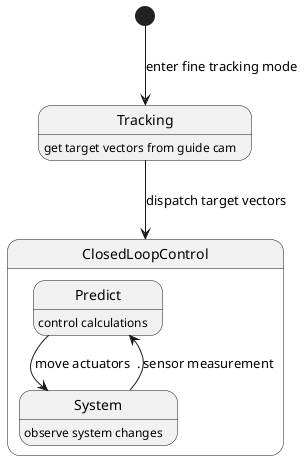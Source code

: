 @startuml SpectraSolis Tracking

Tracking : get target vectors from guide cam

state ClosedLoopControl {
    Predict : control calculations
    System : observe system changes
}

[*] --> Tracking : enter fine tracking mode
Tracking --> ClosedLoopControl : dispatch target vectors
Predict --> System : move actuators  .
System --> Predict : sensor measurement
@enduml